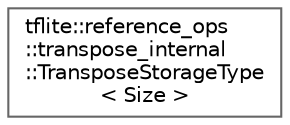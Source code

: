 digraph "Graphical Class Hierarchy"
{
 // LATEX_PDF_SIZE
  bgcolor="transparent";
  edge [fontname=Helvetica,fontsize=10,labelfontname=Helvetica,labelfontsize=10];
  node [fontname=Helvetica,fontsize=10,shape=box,height=0.2,width=0.4];
  rankdir="LR";
  Node0 [id="Node000000",label="tflite::reference_ops\l::transpose_internal\l::TransposeStorageType\l\< Size \>",height=0.2,width=0.4,color="grey40", fillcolor="white", style="filled",URL="$structtflite_1_1reference__ops_1_1transpose__internal_1_1_transpose_storage_type.html",tooltip=" "];
}
